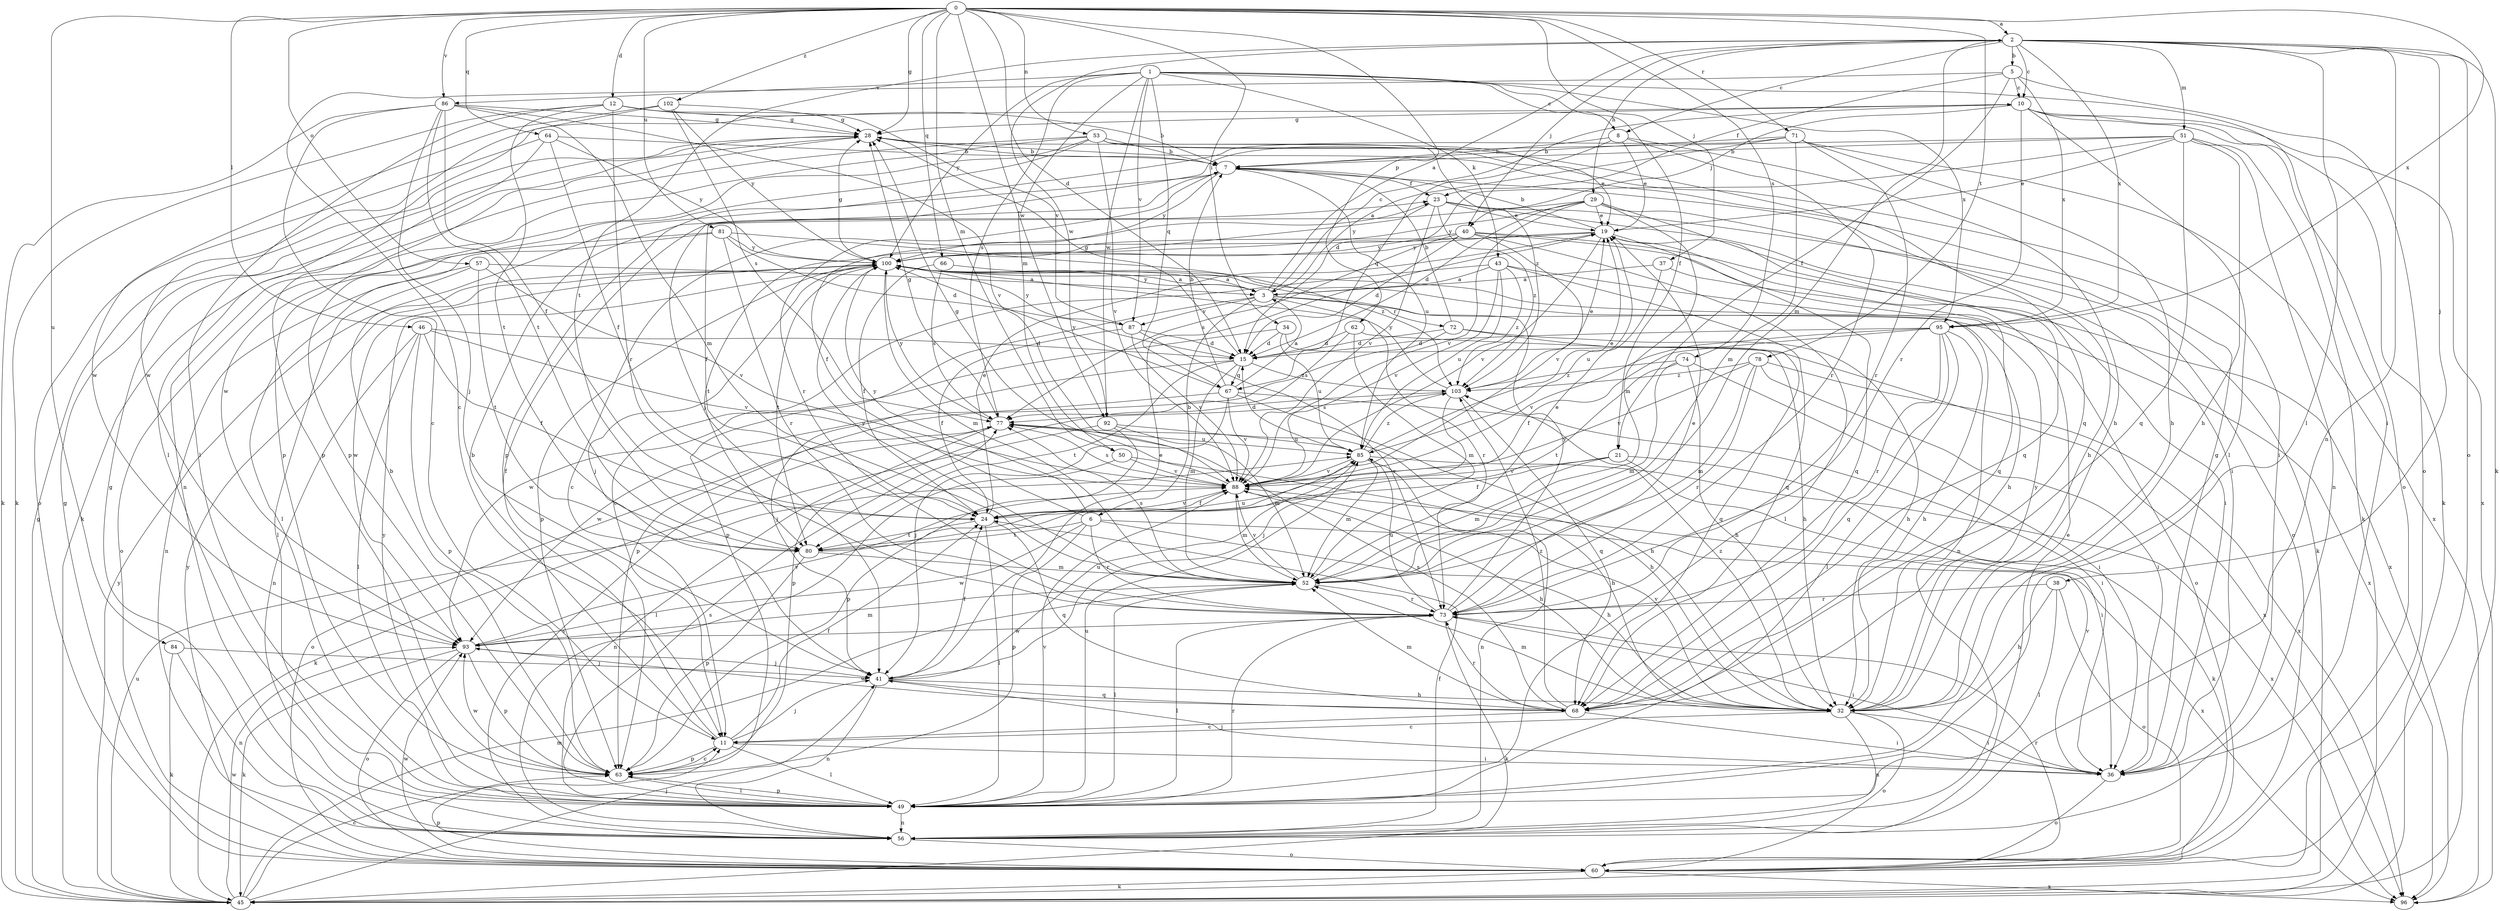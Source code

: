 strict digraph  {
0;
1;
2;
3;
5;
6;
7;
8;
10;
11;
12;
15;
19;
21;
23;
24;
28;
29;
32;
34;
36;
37;
38;
40;
41;
43;
45;
46;
49;
50;
51;
52;
53;
56;
57;
60;
62;
63;
64;
66;
67;
68;
71;
72;
73;
74;
77;
78;
80;
81;
84;
85;
86;
87;
88;
92;
93;
95;
96;
100;
102;
103;
0 -> 2  [label=a];
0 -> 12  [label=d];
0 -> 15  [label=d];
0 -> 28  [label=g];
0 -> 34  [label=i];
0 -> 37  [label=j];
0 -> 46  [label=l];
0 -> 50  [label=m];
0 -> 53  [label=n];
0 -> 57  [label=o];
0 -> 62  [label=p];
0 -> 64  [label=q];
0 -> 66  [label=q];
0 -> 71  [label=r];
0 -> 74  [label=s];
0 -> 78  [label=t];
0 -> 81  [label=u];
0 -> 84  [label=u];
0 -> 86  [label=v];
0 -> 92  [label=w];
0 -> 95  [label=x];
0 -> 102  [label=z];
1 -> 8  [label=c];
1 -> 21  [label=f];
1 -> 36  [label=i];
1 -> 43  [label=k];
1 -> 50  [label=m];
1 -> 67  [label=q];
1 -> 77  [label=s];
1 -> 86  [label=v];
1 -> 87  [label=v];
1 -> 92  [label=w];
1 -> 95  [label=x];
1 -> 100  [label=y];
2 -> 5  [label=b];
2 -> 8  [label=c];
2 -> 10  [label=c];
2 -> 29  [label=h];
2 -> 38  [label=j];
2 -> 40  [label=j];
2 -> 45  [label=k];
2 -> 49  [label=l];
2 -> 51  [label=m];
2 -> 52  [label=m];
2 -> 56  [label=n];
2 -> 60  [label=o];
2 -> 80  [label=t];
2 -> 92  [label=w];
2 -> 95  [label=x];
3 -> 2  [label=a];
3 -> 6  [label=b];
3 -> 10  [label=c];
3 -> 60  [label=o];
3 -> 63  [label=p];
3 -> 72  [label=r];
3 -> 73  [label=r];
3 -> 87  [label=v];
3 -> 100  [label=y];
5 -> 10  [label=c];
5 -> 11  [label=c];
5 -> 21  [label=f];
5 -> 23  [label=f];
5 -> 60  [label=o];
5 -> 95  [label=x];
6 -> 23  [label=f];
6 -> 32  [label=h];
6 -> 63  [label=p];
6 -> 73  [label=r];
6 -> 80  [label=t];
6 -> 93  [label=w];
6 -> 96  [label=x];
6 -> 100  [label=y];
7 -> 23  [label=f];
7 -> 36  [label=i];
7 -> 73  [label=r];
7 -> 85  [label=u];
7 -> 100  [label=y];
8 -> 7  [label=b];
8 -> 19  [label=e];
8 -> 32  [label=h];
8 -> 67  [label=q];
8 -> 73  [label=r];
10 -> 28  [label=g];
10 -> 40  [label=j];
10 -> 45  [label=k];
10 -> 49  [label=l];
10 -> 60  [label=o];
10 -> 73  [label=r];
10 -> 93  [label=w];
10 -> 96  [label=x];
11 -> 7  [label=b];
11 -> 23  [label=f];
11 -> 24  [label=f];
11 -> 36  [label=i];
11 -> 41  [label=j];
11 -> 49  [label=l];
11 -> 63  [label=p];
12 -> 7  [label=b];
12 -> 28  [label=g];
12 -> 45  [label=k];
12 -> 49  [label=l];
12 -> 73  [label=r];
12 -> 80  [label=t];
12 -> 87  [label=v];
15 -> 28  [label=g];
15 -> 41  [label=j];
15 -> 52  [label=m];
15 -> 67  [label=q];
15 -> 80  [label=t];
15 -> 103  [label=z];
19 -> 7  [label=b];
19 -> 36  [label=i];
19 -> 68  [label=q];
19 -> 80  [label=t];
19 -> 88  [label=v];
19 -> 100  [label=y];
21 -> 24  [label=f];
21 -> 36  [label=i];
21 -> 45  [label=k];
21 -> 52  [label=m];
21 -> 88  [label=v];
23 -> 19  [label=e];
23 -> 32  [label=h];
23 -> 45  [label=k];
23 -> 88  [label=v];
23 -> 100  [label=y];
23 -> 103  [label=z];
24 -> 19  [label=e];
24 -> 49  [label=l];
24 -> 68  [label=q];
24 -> 80  [label=t];
24 -> 88  [label=v];
28 -> 7  [label=b];
28 -> 36  [label=i];
28 -> 63  [label=p];
29 -> 15  [label=d];
29 -> 19  [label=e];
29 -> 24  [label=f];
29 -> 52  [label=m];
29 -> 60  [label=o];
29 -> 68  [label=q];
29 -> 88  [label=v];
29 -> 100  [label=y];
32 -> 11  [label=c];
32 -> 36  [label=i];
32 -> 52  [label=m];
32 -> 56  [label=n];
32 -> 60  [label=o];
32 -> 88  [label=v];
32 -> 100  [label=y];
32 -> 103  [label=z];
34 -> 15  [label=d];
34 -> 32  [label=h];
34 -> 85  [label=u];
34 -> 93  [label=w];
36 -> 28  [label=g];
36 -> 41  [label=j];
36 -> 60  [label=o];
36 -> 88  [label=v];
37 -> 3  [label=a];
37 -> 85  [label=u];
37 -> 96  [label=x];
38 -> 32  [label=h];
38 -> 49  [label=l];
38 -> 60  [label=o];
38 -> 73  [label=r];
40 -> 11  [label=c];
40 -> 15  [label=d];
40 -> 49  [label=l];
40 -> 68  [label=q];
40 -> 77  [label=s];
40 -> 88  [label=v];
40 -> 96  [label=x];
40 -> 100  [label=y];
41 -> 19  [label=e];
41 -> 24  [label=f];
41 -> 32  [label=h];
41 -> 56  [label=n];
41 -> 68  [label=q];
41 -> 85  [label=u];
43 -> 3  [label=a];
43 -> 11  [label=c];
43 -> 56  [label=n];
43 -> 68  [label=q];
43 -> 85  [label=u];
43 -> 88  [label=v];
43 -> 103  [label=z];
45 -> 11  [label=c];
45 -> 28  [label=g];
45 -> 41  [label=j];
45 -> 52  [label=m];
45 -> 85  [label=u];
45 -> 93  [label=w];
45 -> 100  [label=y];
46 -> 15  [label=d];
46 -> 24  [label=f];
46 -> 49  [label=l];
46 -> 56  [label=n];
46 -> 63  [label=p];
46 -> 88  [label=v];
49 -> 56  [label=n];
49 -> 63  [label=p];
49 -> 73  [label=r];
49 -> 77  [label=s];
49 -> 85  [label=u];
49 -> 88  [label=v];
49 -> 100  [label=y];
50 -> 32  [label=h];
50 -> 56  [label=n];
50 -> 88  [label=v];
51 -> 7  [label=b];
51 -> 15  [label=d];
51 -> 19  [label=e];
51 -> 32  [label=h];
51 -> 41  [label=j];
51 -> 45  [label=k];
51 -> 56  [label=n];
51 -> 68  [label=q];
52 -> 19  [label=e];
52 -> 49  [label=l];
52 -> 73  [label=r];
52 -> 77  [label=s];
52 -> 88  [label=v];
52 -> 100  [label=y];
53 -> 7  [label=b];
53 -> 19  [label=e];
53 -> 45  [label=k];
53 -> 56  [label=n];
53 -> 63  [label=p];
53 -> 68  [label=q];
53 -> 88  [label=v];
53 -> 93  [label=w];
53 -> 103  [label=z];
56 -> 19  [label=e];
56 -> 24  [label=f];
56 -> 28  [label=g];
56 -> 60  [label=o];
56 -> 77  [label=s];
57 -> 3  [label=a];
57 -> 49  [label=l];
57 -> 56  [label=n];
57 -> 80  [label=t];
57 -> 88  [label=v];
60 -> 28  [label=g];
60 -> 45  [label=k];
60 -> 63  [label=p];
60 -> 73  [label=r];
60 -> 93  [label=w];
60 -> 96  [label=x];
60 -> 100  [label=y];
62 -> 15  [label=d];
62 -> 52  [label=m];
62 -> 77  [label=s];
62 -> 96  [label=x];
63 -> 7  [label=b];
63 -> 11  [label=c];
63 -> 49  [label=l];
63 -> 93  [label=w];
64 -> 7  [label=b];
64 -> 24  [label=f];
64 -> 60  [label=o];
64 -> 63  [label=p];
64 -> 100  [label=y];
66 -> 3  [label=a];
66 -> 24  [label=f];
66 -> 77  [label=s];
67 -> 3  [label=a];
67 -> 7  [label=b];
67 -> 32  [label=h];
67 -> 36  [label=i];
67 -> 41  [label=j];
67 -> 88  [label=v];
67 -> 93  [label=w];
67 -> 100  [label=y];
68 -> 11  [label=c];
68 -> 36  [label=i];
68 -> 52  [label=m];
68 -> 73  [label=r];
68 -> 77  [label=s];
68 -> 93  [label=w];
68 -> 103  [label=z];
71 -> 3  [label=a];
71 -> 7  [label=b];
71 -> 32  [label=h];
71 -> 52  [label=m];
71 -> 63  [label=p];
71 -> 73  [label=r];
71 -> 96  [label=x];
72 -> 7  [label=b];
72 -> 15  [label=d];
72 -> 32  [label=h];
72 -> 63  [label=p];
72 -> 68  [label=q];
73 -> 19  [label=e];
73 -> 36  [label=i];
73 -> 45  [label=k];
73 -> 49  [label=l];
73 -> 85  [label=u];
73 -> 93  [label=w];
73 -> 100  [label=y];
74 -> 32  [label=h];
74 -> 36  [label=i];
74 -> 52  [label=m];
74 -> 80  [label=t];
74 -> 103  [label=z];
77 -> 28  [label=g];
77 -> 32  [label=h];
77 -> 49  [label=l];
77 -> 60  [label=o];
77 -> 85  [label=u];
77 -> 100  [label=y];
78 -> 36  [label=i];
78 -> 52  [label=m];
78 -> 73  [label=r];
78 -> 88  [label=v];
78 -> 96  [label=x];
78 -> 103  [label=z];
80 -> 52  [label=m];
80 -> 63  [label=p];
80 -> 85  [label=u];
81 -> 15  [label=d];
81 -> 49  [label=l];
81 -> 60  [label=o];
81 -> 73  [label=r];
81 -> 100  [label=y];
81 -> 103  [label=z];
84 -> 41  [label=j];
84 -> 45  [label=k];
84 -> 56  [label=n];
85 -> 15  [label=d];
85 -> 19  [label=e];
85 -> 52  [label=m];
85 -> 56  [label=n];
85 -> 88  [label=v];
85 -> 96  [label=x];
85 -> 103  [label=z];
86 -> 11  [label=c];
86 -> 24  [label=f];
86 -> 28  [label=g];
86 -> 41  [label=j];
86 -> 45  [label=k];
86 -> 52  [label=m];
86 -> 80  [label=t];
86 -> 88  [label=v];
87 -> 15  [label=d];
87 -> 24  [label=f];
87 -> 73  [label=r];
87 -> 88  [label=v];
87 -> 100  [label=y];
88 -> 24  [label=f];
88 -> 28  [label=g];
88 -> 32  [label=h];
88 -> 52  [label=m];
88 -> 77  [label=s];
92 -> 45  [label=k];
92 -> 52  [label=m];
92 -> 63  [label=p];
92 -> 85  [label=u];
93 -> 41  [label=j];
93 -> 45  [label=k];
93 -> 52  [label=m];
93 -> 60  [label=o];
93 -> 63  [label=p];
93 -> 88  [label=v];
95 -> 15  [label=d];
95 -> 24  [label=f];
95 -> 32  [label=h];
95 -> 49  [label=l];
95 -> 68  [label=q];
95 -> 73  [label=r];
95 -> 88  [label=v];
100 -> 3  [label=a];
100 -> 28  [label=g];
100 -> 32  [label=h];
100 -> 41  [label=j];
100 -> 52  [label=m];
100 -> 63  [label=p];
100 -> 80  [label=t];
100 -> 93  [label=w];
102 -> 28  [label=g];
102 -> 49  [label=l];
102 -> 77  [label=s];
102 -> 93  [label=w];
102 -> 100  [label=y];
103 -> 19  [label=e];
103 -> 41  [label=j];
103 -> 63  [label=p];
103 -> 68  [label=q];
103 -> 77  [label=s];
103 -> 100  [label=y];
}

